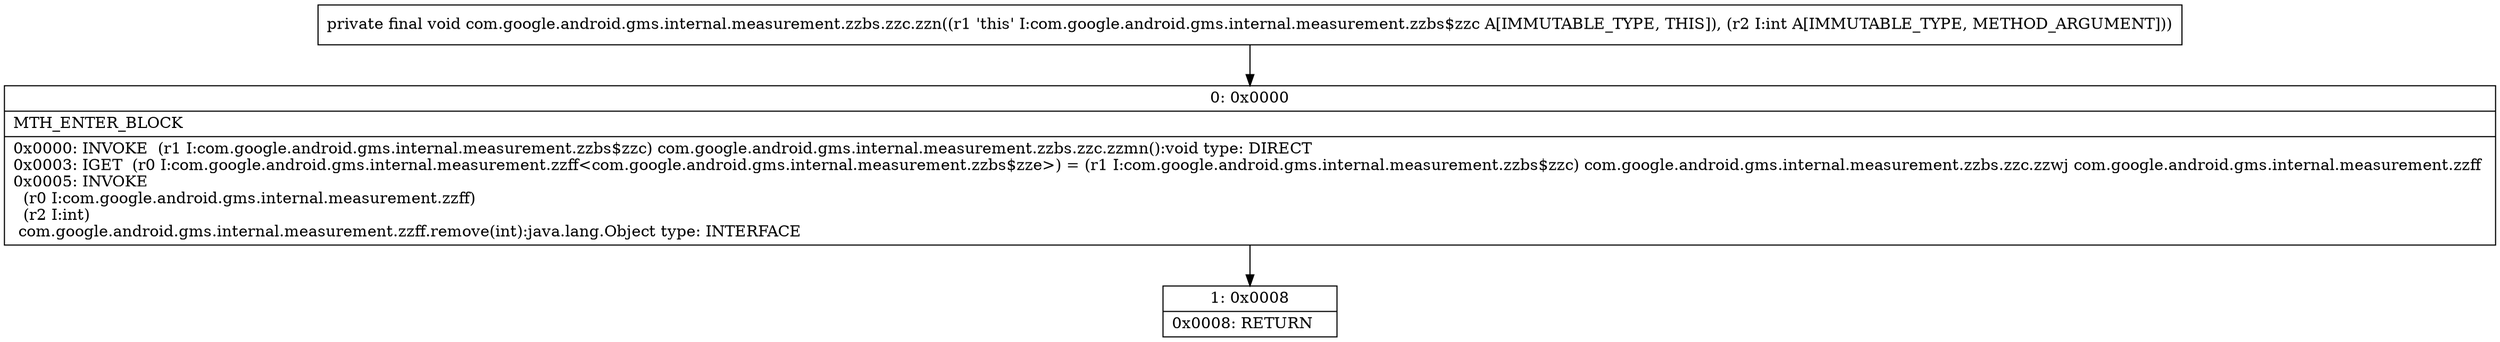 digraph "CFG forcom.google.android.gms.internal.measurement.zzbs.zzc.zzn(I)V" {
Node_0 [shape=record,label="{0\:\ 0x0000|MTH_ENTER_BLOCK\l|0x0000: INVOKE  (r1 I:com.google.android.gms.internal.measurement.zzbs$zzc) com.google.android.gms.internal.measurement.zzbs.zzc.zzmn():void type: DIRECT \l0x0003: IGET  (r0 I:com.google.android.gms.internal.measurement.zzff\<com.google.android.gms.internal.measurement.zzbs$zze\>) = (r1 I:com.google.android.gms.internal.measurement.zzbs$zzc) com.google.android.gms.internal.measurement.zzbs.zzc.zzwj com.google.android.gms.internal.measurement.zzff \l0x0005: INVOKE  \l  (r0 I:com.google.android.gms.internal.measurement.zzff)\l  (r2 I:int)\l com.google.android.gms.internal.measurement.zzff.remove(int):java.lang.Object type: INTERFACE \l}"];
Node_1 [shape=record,label="{1\:\ 0x0008|0x0008: RETURN   \l}"];
MethodNode[shape=record,label="{private final void com.google.android.gms.internal.measurement.zzbs.zzc.zzn((r1 'this' I:com.google.android.gms.internal.measurement.zzbs$zzc A[IMMUTABLE_TYPE, THIS]), (r2 I:int A[IMMUTABLE_TYPE, METHOD_ARGUMENT])) }"];
MethodNode -> Node_0;
Node_0 -> Node_1;
}

